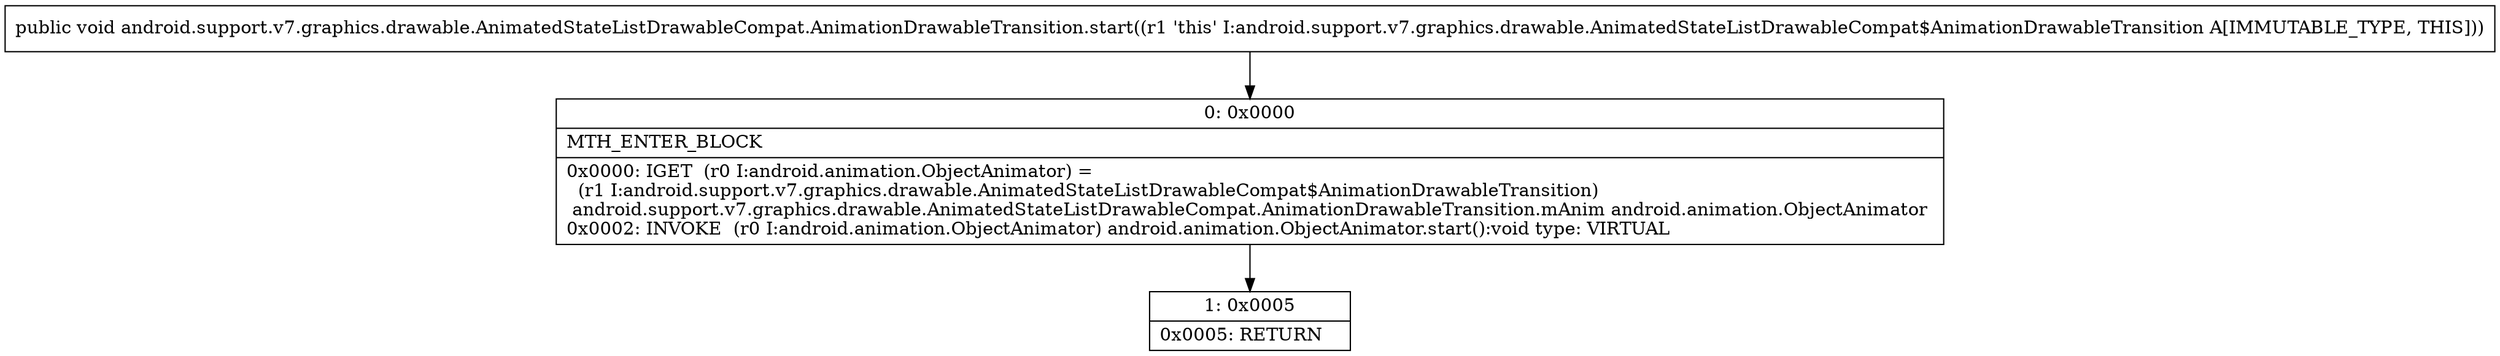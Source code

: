 digraph "CFG forandroid.support.v7.graphics.drawable.AnimatedStateListDrawableCompat.AnimationDrawableTransition.start()V" {
Node_0 [shape=record,label="{0\:\ 0x0000|MTH_ENTER_BLOCK\l|0x0000: IGET  (r0 I:android.animation.ObjectAnimator) = \l  (r1 I:android.support.v7.graphics.drawable.AnimatedStateListDrawableCompat$AnimationDrawableTransition)\l android.support.v7.graphics.drawable.AnimatedStateListDrawableCompat.AnimationDrawableTransition.mAnim android.animation.ObjectAnimator \l0x0002: INVOKE  (r0 I:android.animation.ObjectAnimator) android.animation.ObjectAnimator.start():void type: VIRTUAL \l}"];
Node_1 [shape=record,label="{1\:\ 0x0005|0x0005: RETURN   \l}"];
MethodNode[shape=record,label="{public void android.support.v7.graphics.drawable.AnimatedStateListDrawableCompat.AnimationDrawableTransition.start((r1 'this' I:android.support.v7.graphics.drawable.AnimatedStateListDrawableCompat$AnimationDrawableTransition A[IMMUTABLE_TYPE, THIS])) }"];
MethodNode -> Node_0;
Node_0 -> Node_1;
}


